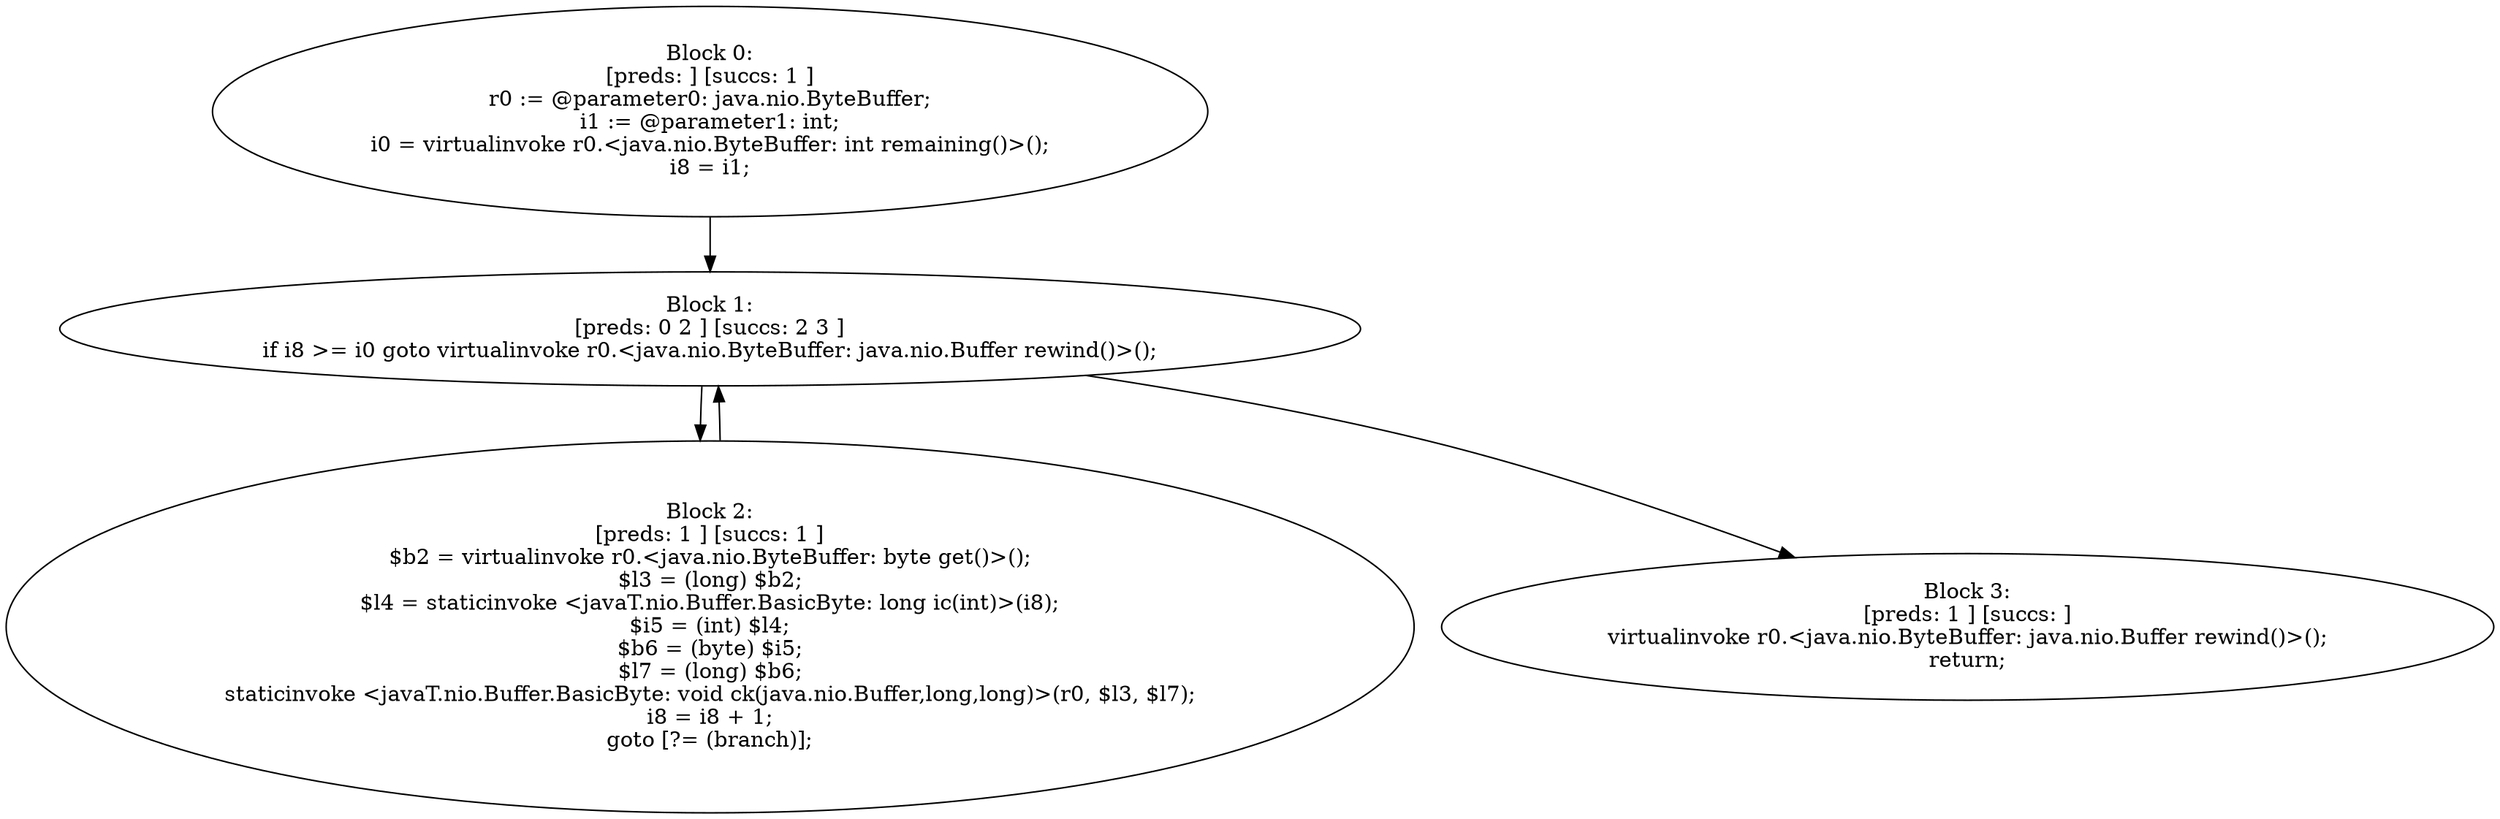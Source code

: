 digraph "unitGraph" {
    "Block 0:
[preds: ] [succs: 1 ]
r0 := @parameter0: java.nio.ByteBuffer;
i1 := @parameter1: int;
i0 = virtualinvoke r0.<java.nio.ByteBuffer: int remaining()>();
i8 = i1;
"
    "Block 1:
[preds: 0 2 ] [succs: 2 3 ]
if i8 >= i0 goto virtualinvoke r0.<java.nio.ByteBuffer: java.nio.Buffer rewind()>();
"
    "Block 2:
[preds: 1 ] [succs: 1 ]
$b2 = virtualinvoke r0.<java.nio.ByteBuffer: byte get()>();
$l3 = (long) $b2;
$l4 = staticinvoke <javaT.nio.Buffer.BasicByte: long ic(int)>(i8);
$i5 = (int) $l4;
$b6 = (byte) $i5;
$l7 = (long) $b6;
staticinvoke <javaT.nio.Buffer.BasicByte: void ck(java.nio.Buffer,long,long)>(r0, $l3, $l7);
i8 = i8 + 1;
goto [?= (branch)];
"
    "Block 3:
[preds: 1 ] [succs: ]
virtualinvoke r0.<java.nio.ByteBuffer: java.nio.Buffer rewind()>();
return;
"
    "Block 0:
[preds: ] [succs: 1 ]
r0 := @parameter0: java.nio.ByteBuffer;
i1 := @parameter1: int;
i0 = virtualinvoke r0.<java.nio.ByteBuffer: int remaining()>();
i8 = i1;
"->"Block 1:
[preds: 0 2 ] [succs: 2 3 ]
if i8 >= i0 goto virtualinvoke r0.<java.nio.ByteBuffer: java.nio.Buffer rewind()>();
";
    "Block 1:
[preds: 0 2 ] [succs: 2 3 ]
if i8 >= i0 goto virtualinvoke r0.<java.nio.ByteBuffer: java.nio.Buffer rewind()>();
"->"Block 2:
[preds: 1 ] [succs: 1 ]
$b2 = virtualinvoke r0.<java.nio.ByteBuffer: byte get()>();
$l3 = (long) $b2;
$l4 = staticinvoke <javaT.nio.Buffer.BasicByte: long ic(int)>(i8);
$i5 = (int) $l4;
$b6 = (byte) $i5;
$l7 = (long) $b6;
staticinvoke <javaT.nio.Buffer.BasicByte: void ck(java.nio.Buffer,long,long)>(r0, $l3, $l7);
i8 = i8 + 1;
goto [?= (branch)];
";
    "Block 1:
[preds: 0 2 ] [succs: 2 3 ]
if i8 >= i0 goto virtualinvoke r0.<java.nio.ByteBuffer: java.nio.Buffer rewind()>();
"->"Block 3:
[preds: 1 ] [succs: ]
virtualinvoke r0.<java.nio.ByteBuffer: java.nio.Buffer rewind()>();
return;
";
    "Block 2:
[preds: 1 ] [succs: 1 ]
$b2 = virtualinvoke r0.<java.nio.ByteBuffer: byte get()>();
$l3 = (long) $b2;
$l4 = staticinvoke <javaT.nio.Buffer.BasicByte: long ic(int)>(i8);
$i5 = (int) $l4;
$b6 = (byte) $i5;
$l7 = (long) $b6;
staticinvoke <javaT.nio.Buffer.BasicByte: void ck(java.nio.Buffer,long,long)>(r0, $l3, $l7);
i8 = i8 + 1;
goto [?= (branch)];
"->"Block 1:
[preds: 0 2 ] [succs: 2 3 ]
if i8 >= i0 goto virtualinvoke r0.<java.nio.ByteBuffer: java.nio.Buffer rewind()>();
";
}
